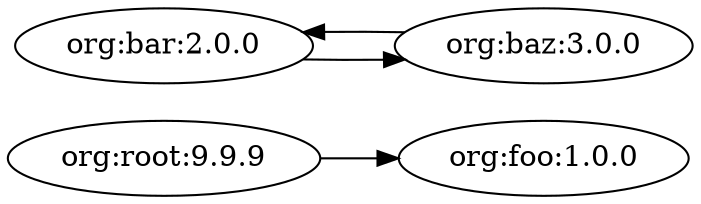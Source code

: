 digraph "dependency-graph" {
    graph[rankdir="LR"]
    edge [
        arrowtail="none"
    ]
    "org:root:9.9.9"
    "org:foo:1.0.0"
    "org:bar:2.0.0"
    "org:baz:3.0.0"
    "org:root:9.9.9" -> "org:foo:1.0.0"

    "org:bar:2.0.0" -> "org:baz:3.0.0"
    "org:baz:3.0.0" -> "org:bar:2.0.0"
}
